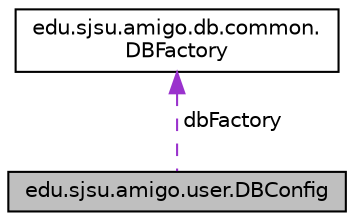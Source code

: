 digraph "edu.sjsu.amigo.user.DBConfig"
{
  edge [fontname="Helvetica",fontsize="10",labelfontname="Helvetica",labelfontsize="10"];
  node [fontname="Helvetica",fontsize="10",shape=record];
  Node1 [label="edu.sjsu.amigo.user.DBConfig",height=0.2,width=0.4,color="black", fillcolor="grey75", style="filled", fontcolor="black"];
  Node2 -> Node1 [dir="back",color="darkorchid3",fontsize="10",style="dashed",label=" dbFactory" ,fontname="Helvetica"];
  Node2 [label="edu.sjsu.amigo.db.common.\lDBFactory",height=0.2,width=0.4,color="black", fillcolor="white", style="filled",URL="$interfaceedu_1_1sjsu_1_1amigo_1_1db_1_1common_1_1_d_b_factory.html"];
}
